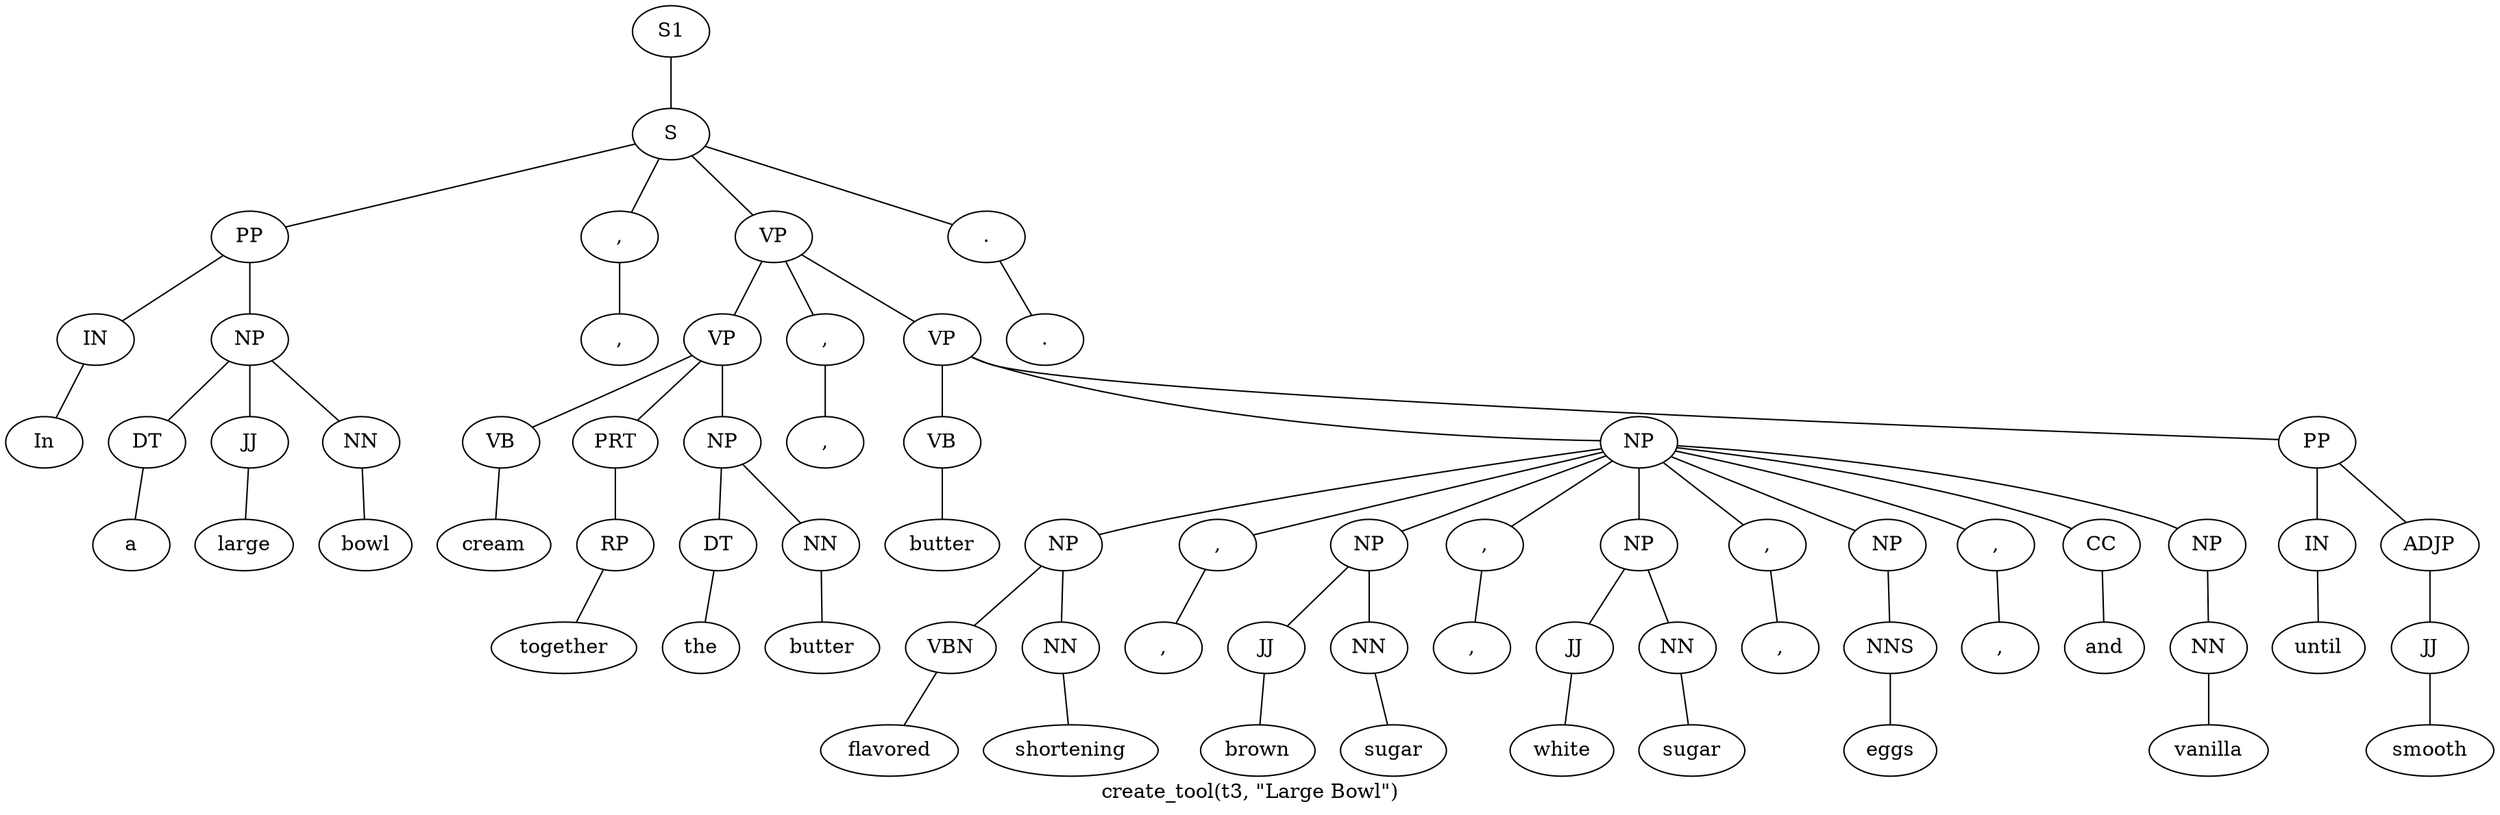 graph SyntaxGraph {
	label = "create_tool(t3, \"Large Bowl\")";
	Node0 [label="S1"];
	Node1 [label="S"];
	Node2 [label="PP"];
	Node3 [label="IN"];
	Node4 [label="In"];
	Node5 [label="NP"];
	Node6 [label="DT"];
	Node7 [label="a"];
	Node8 [label="JJ"];
	Node9 [label="large"];
	Node10 [label="NN"];
	Node11 [label="bowl"];
	Node12 [label=","];
	Node13 [label=","];
	Node14 [label="VP"];
	Node15 [label="VP"];
	Node16 [label="VB"];
	Node17 [label="cream"];
	Node18 [label="PRT"];
	Node19 [label="RP"];
	Node20 [label="together"];
	Node21 [label="NP"];
	Node22 [label="DT"];
	Node23 [label="the"];
	Node24 [label="NN"];
	Node25 [label="butter"];
	Node26 [label=","];
	Node27 [label=","];
	Node28 [label="VP"];
	Node29 [label="VB"];
	Node30 [label="butter"];
	Node31 [label="NP"];
	Node32 [label="NP"];
	Node33 [label="VBN"];
	Node34 [label="flavored"];
	Node35 [label="NN"];
	Node36 [label="shortening"];
	Node37 [label=","];
	Node38 [label=","];
	Node39 [label="NP"];
	Node40 [label="JJ"];
	Node41 [label="brown"];
	Node42 [label="NN"];
	Node43 [label="sugar"];
	Node44 [label=","];
	Node45 [label=","];
	Node46 [label="NP"];
	Node47 [label="JJ"];
	Node48 [label="white"];
	Node49 [label="NN"];
	Node50 [label="sugar"];
	Node51 [label=","];
	Node52 [label=","];
	Node53 [label="NP"];
	Node54 [label="NNS"];
	Node55 [label="eggs"];
	Node56 [label=","];
	Node57 [label=","];
	Node58 [label="CC"];
	Node59 [label="and"];
	Node60 [label="NP"];
	Node61 [label="NN"];
	Node62 [label="vanilla"];
	Node63 [label="PP"];
	Node64 [label="IN"];
	Node65 [label="until"];
	Node66 [label="ADJP"];
	Node67 [label="JJ"];
	Node68 [label="smooth"];
	Node69 [label="."];
	Node70 [label="."];

	Node0 -- Node1;
	Node1 -- Node2;
	Node1 -- Node12;
	Node1 -- Node14;
	Node1 -- Node69;
	Node2 -- Node3;
	Node2 -- Node5;
	Node3 -- Node4;
	Node5 -- Node6;
	Node5 -- Node8;
	Node5 -- Node10;
	Node6 -- Node7;
	Node8 -- Node9;
	Node10 -- Node11;
	Node12 -- Node13;
	Node14 -- Node15;
	Node14 -- Node26;
	Node14 -- Node28;
	Node15 -- Node16;
	Node15 -- Node18;
	Node15 -- Node21;
	Node16 -- Node17;
	Node18 -- Node19;
	Node19 -- Node20;
	Node21 -- Node22;
	Node21 -- Node24;
	Node22 -- Node23;
	Node24 -- Node25;
	Node26 -- Node27;
	Node28 -- Node29;
	Node28 -- Node31;
	Node28 -- Node63;
	Node29 -- Node30;
	Node31 -- Node32;
	Node31 -- Node37;
	Node31 -- Node39;
	Node31 -- Node44;
	Node31 -- Node46;
	Node31 -- Node51;
	Node31 -- Node53;
	Node31 -- Node56;
	Node31 -- Node58;
	Node31 -- Node60;
	Node32 -- Node33;
	Node32 -- Node35;
	Node33 -- Node34;
	Node35 -- Node36;
	Node37 -- Node38;
	Node39 -- Node40;
	Node39 -- Node42;
	Node40 -- Node41;
	Node42 -- Node43;
	Node44 -- Node45;
	Node46 -- Node47;
	Node46 -- Node49;
	Node47 -- Node48;
	Node49 -- Node50;
	Node51 -- Node52;
	Node53 -- Node54;
	Node54 -- Node55;
	Node56 -- Node57;
	Node58 -- Node59;
	Node60 -- Node61;
	Node61 -- Node62;
	Node63 -- Node64;
	Node63 -- Node66;
	Node64 -- Node65;
	Node66 -- Node67;
	Node67 -- Node68;
	Node69 -- Node70;
}